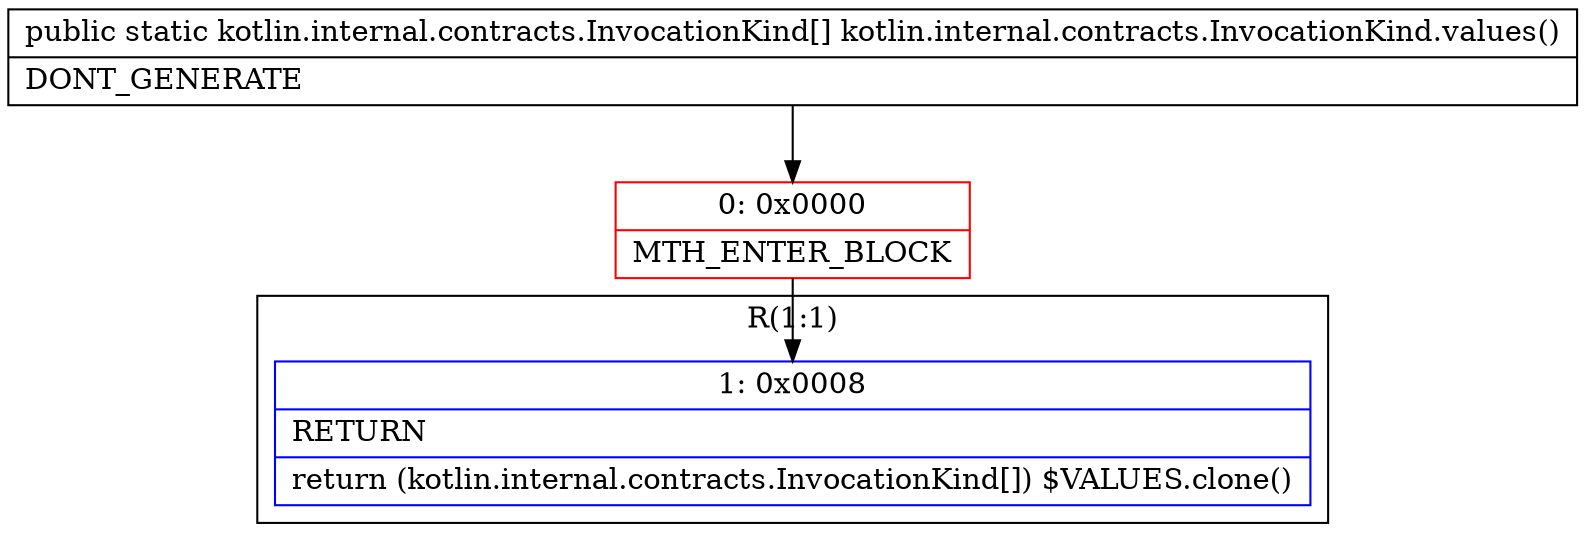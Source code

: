 digraph "CFG forkotlin.internal.contracts.InvocationKind.values()[Lkotlin\/internal\/contracts\/InvocationKind;" {
subgraph cluster_Region_1889629700 {
label = "R(1:1)";
node [shape=record,color=blue];
Node_1 [shape=record,label="{1\:\ 0x0008|RETURN\l|return (kotlin.internal.contracts.InvocationKind[]) $VALUES.clone()\l}"];
}
Node_0 [shape=record,color=red,label="{0\:\ 0x0000|MTH_ENTER_BLOCK\l}"];
MethodNode[shape=record,label="{public static kotlin.internal.contracts.InvocationKind[] kotlin.internal.contracts.InvocationKind.values()  | DONT_GENERATE\l}"];
MethodNode -> Node_0;
Node_0 -> Node_1;
}

